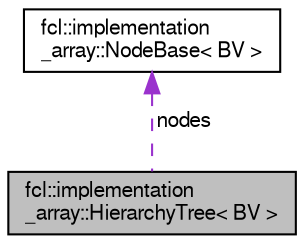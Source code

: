 digraph "fcl::implementation_array::HierarchyTree&lt; BV &gt;"
{
  edge [fontname="FreeSans",fontsize="10",labelfontname="FreeSans",labelfontsize="10"];
  node [fontname="FreeSans",fontsize="10",shape=record];
  Node1 [label="fcl::implementation\l_array::HierarchyTree\< BV \>",height=0.2,width=0.4,color="black", fillcolor="grey75", style="filled" fontcolor="black"];
  Node2 -> Node1 [dir="back",color="darkorchid3",fontsize="10",style="dashed",label=" nodes" ,fontname="FreeSans"];
  Node2 [label="fcl::implementation\l_array::NodeBase\< BV \>",height=0.2,width=0.4,color="black", fillcolor="white", style="filled",URL="$a00132.html"];
}
